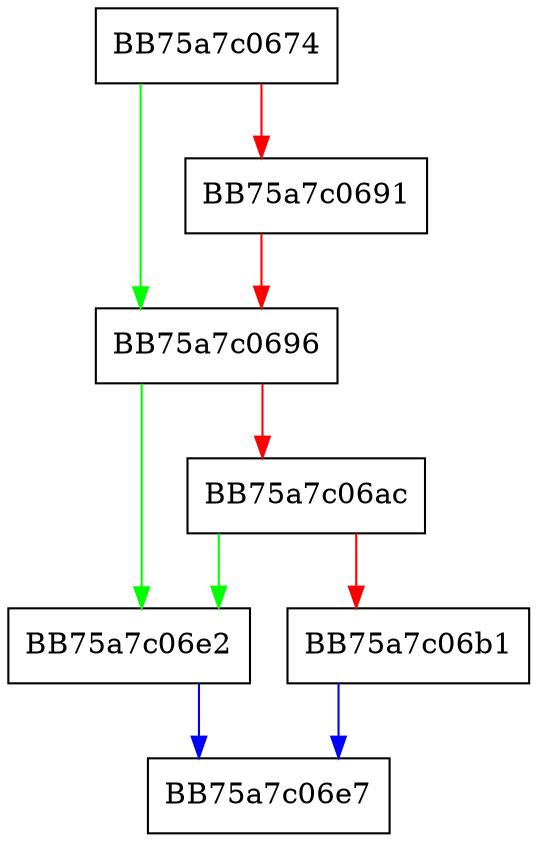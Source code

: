 digraph AdaptStartupToBoot {
  node [shape="box"];
  graph [splines=ortho];
  BB75a7c0674 -> BB75a7c0696 [color="green"];
  BB75a7c0674 -> BB75a7c0691 [color="red"];
  BB75a7c0691 -> BB75a7c0696 [color="red"];
  BB75a7c0696 -> BB75a7c06e2 [color="green"];
  BB75a7c0696 -> BB75a7c06ac [color="red"];
  BB75a7c06ac -> BB75a7c06e2 [color="green"];
  BB75a7c06ac -> BB75a7c06b1 [color="red"];
  BB75a7c06b1 -> BB75a7c06e7 [color="blue"];
  BB75a7c06e2 -> BB75a7c06e7 [color="blue"];
}